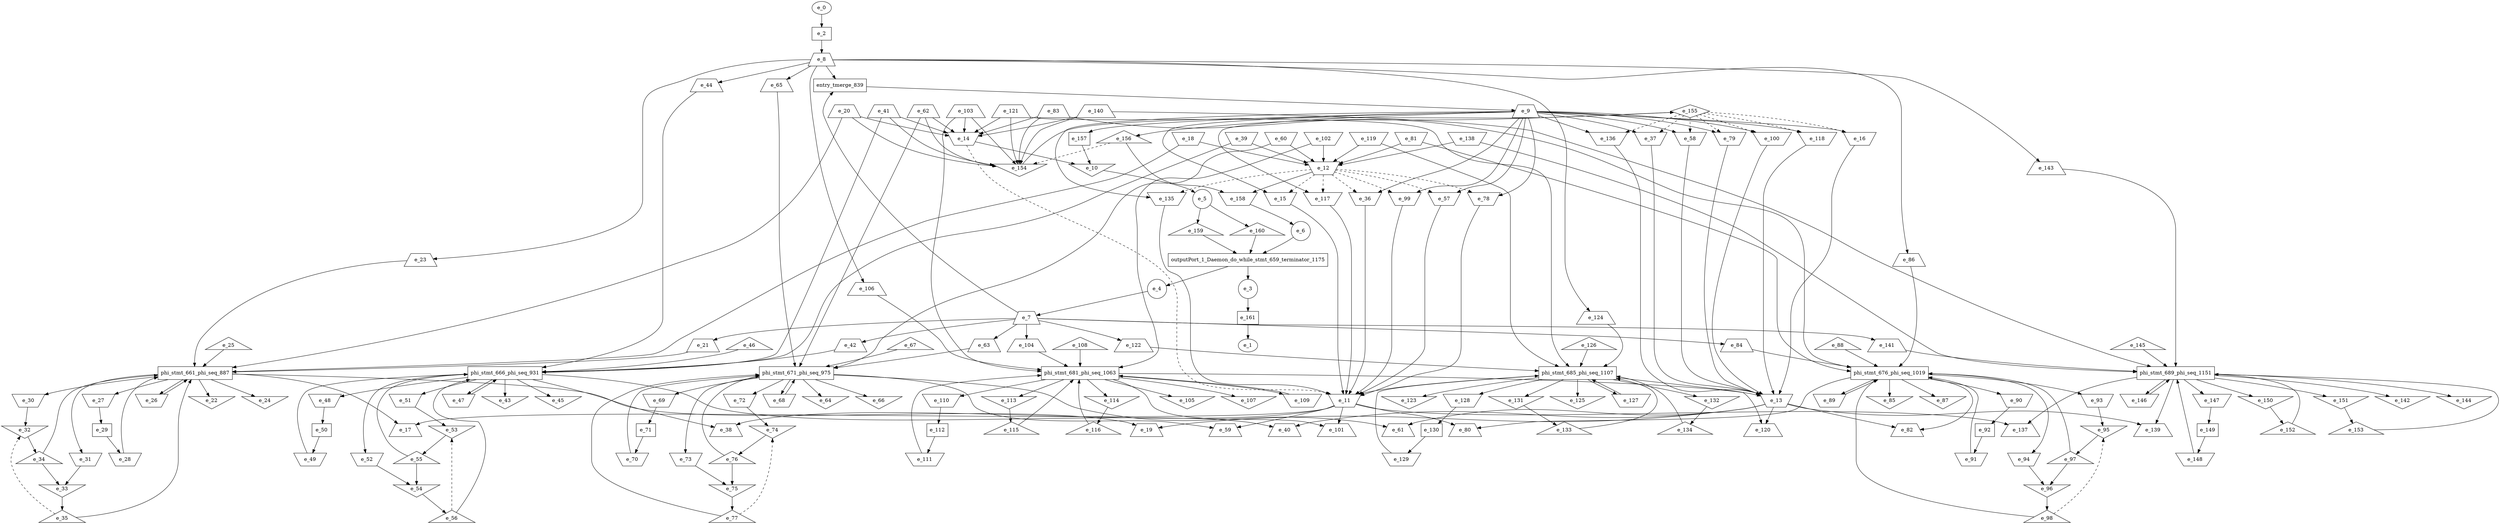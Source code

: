 digraph control_path {
  e_0: entry_node : n ;
  e_1: exit_node : s ;
  e_2 [shape = dot];
  e_3 [shape = circle];
  e_4 [shape = circle];
  e_5 [shape = circle];
  e_6 [shape = circle];
  e_7 [shape = trapezium];
  e_8 [shape = trapezium];
  e_9 [shape = trapezium];
  e_10 [shape = invtriangle];
  e_11 [shape = invtrapezium];
  e_12 [shape = invtrapezium];
  e_13 [shape = invtrapezium];
  e_14 [shape = invtrapezium];
  e_15 [shape = invtrapezium];
  e_16 [shape = invtrapezium];
  e_17 [shape = trapezium];
  e_18 [shape = invtrapezium];
  e_19 [shape = trapezium];
  e_20 [shape = trapezium];
  e_21 [shape = trapezium];
  e_22 [shape = invtriangle];
  e_23 [shape = trapezium];
  e_24 [shape = invtriangle];
  e_25 [shape = triangle];
  e_26 [shape = invtrapezium];
  e_27 [shape = invtrapezium];
  e_28 [shape = invtrapezium];
  e_29 [shape = dot];
  e_30 [shape = invtrapezium];
  e_31 [shape = invtrapezium];
  e_32 [shape = invtriangle];
  e_33 [shape = invtriangle];
  e_34 [shape = triangle];
  e_35 [shape = triangle];
  e_36 [shape = invtrapezium];
  e_37 [shape = invtrapezium];
  e_38 [shape = trapezium];
  e_39 [shape = invtrapezium];
  e_40 [shape = trapezium];
  e_41 [shape = trapezium];
  e_42 [shape = trapezium];
  e_43 [shape = invtriangle];
  e_44 [shape = trapezium];
  e_45 [shape = invtriangle];
  e_46 [shape = triangle];
  e_47 [shape = invtrapezium];
  e_48 [shape = invtrapezium];
  e_49 [shape = invtrapezium];
  e_50 [shape = dot];
  e_51 [shape = invtrapezium];
  e_52 [shape = invtrapezium];
  e_53 [shape = invtriangle];
  e_54 [shape = invtriangle];
  e_55 [shape = triangle];
  e_56 [shape = triangle];
  e_57 [shape = invtrapezium];
  e_58 [shape = invtrapezium];
  e_59 [shape = trapezium];
  e_60 [shape = invtrapezium];
  e_61 [shape = trapezium];
  e_62 [shape = trapezium];
  e_63 [shape = trapezium];
  e_64 [shape = invtriangle];
  e_65 [shape = trapezium];
  e_66 [shape = invtriangle];
  e_67 [shape = triangle];
  e_68 [shape = invtrapezium];
  e_69 [shape = invtrapezium];
  e_70 [shape = invtrapezium];
  e_71 [shape = dot];
  e_72 [shape = invtrapezium];
  e_73 [shape = invtrapezium];
  e_74 [shape = invtriangle];
  e_75 [shape = invtriangle];
  e_76 [shape = triangle];
  e_77 [shape = triangle];
  e_78 [shape = invtrapezium];
  e_79 [shape = invtrapezium];
  e_80 [shape = trapezium];
  e_81 [shape = invtrapezium];
  e_82 [shape = trapezium];
  e_83 [shape = trapezium];
  e_84 [shape = trapezium];
  e_85 [shape = invtriangle];
  e_86 [shape = trapezium];
  e_87 [shape = invtriangle];
  e_88 [shape = triangle];
  e_89 [shape = invtrapezium];
  e_90 [shape = invtrapezium];
  e_91 [shape = invtrapezium];
  e_92 [shape = dot];
  e_93 [shape = invtrapezium];
  e_94 [shape = invtrapezium];
  e_95 [shape = invtriangle];
  e_96 [shape = invtriangle];
  e_97 [shape = triangle];
  e_98 [shape = triangle];
  e_99 [shape = invtrapezium];
  e_100 [shape = invtrapezium];
  e_101 [shape = trapezium];
  e_102 [shape = invtrapezium];
  e_103 [shape = trapezium];
  e_104 [shape = trapezium];
  e_105 [shape = invtriangle];
  e_106 [shape = trapezium];
  e_107 [shape = invtriangle];
  e_108 [shape = triangle];
  e_109 [shape = invtrapezium];
  e_110 [shape = invtrapezium];
  e_111 [shape = invtrapezium];
  e_112 [shape = dot];
  e_113 [shape = invtriangle];
  e_114 [shape = invtriangle];
  e_115 [shape = triangle];
  e_116 [shape = triangle];
  e_117 [shape = invtrapezium];
  e_118 [shape = invtrapezium];
  e_119 [shape = invtrapezium];
  e_120 [shape = trapezium];
  e_121 [shape = trapezium];
  e_122 [shape = trapezium];
  e_123 [shape = invtriangle];
  e_124 [shape = trapezium];
  e_125 [shape = invtriangle];
  e_126 [shape = triangle];
  e_127 [shape = invtrapezium];
  e_128 [shape = invtrapezium];
  e_129 [shape = invtrapezium];
  e_130 [shape = dot];
  e_131 [shape = invtriangle];
  e_132 [shape = invtriangle];
  e_133 [shape = triangle];
  e_134 [shape = triangle];
  e_135 [shape = invtrapezium];
  e_136 [shape = invtrapezium];
  e_137 [shape = trapezium];
  e_138 [shape = invtrapezium];
  e_139 [shape = trapezium];
  e_140 [shape = trapezium];
  e_141 [shape = trapezium];
  e_142 [shape = invtriangle];
  e_143 [shape = trapezium];
  e_144 [shape = invtriangle];
  e_145 [shape = triangle];
  e_146 [shape = invtrapezium];
  e_147 [shape = invtrapezium];
  e_148 [shape = invtrapezium];
  e_149 [shape = dot];
  e_150 [shape = invtriangle];
  e_151 [shape = invtriangle];
  e_152 [shape = triangle];
  e_153 [shape = triangle];
  e_154 [shape = invtriangle];
  e_155 [shape = diamond];
  e_156 [shape = triangle];
  e_157 [shape = dot];
  e_158 [shape = invtrapezium];
  e_159 [shape = triangle];
  e_160 [shape = triangle];
  e_161 [shape = dot];
  e_161 -> e_1;
  e_0 -> e_2;
  e_10 -> e_5;
  e_158 -> e_6;
  e_4 -> e_7;
  e_2 -> e_8;
  e_157 -> e_10;
  e_14 -> e_10;
  e_135 -> e_11;
  e_117 -> e_11;
  e_15 -> e_11;
  e_36 -> e_11;
  e_57 -> e_11;
  e_78 -> e_11;
  e_99 -> e_11;
  e_14 -> e_11[style = dashed];
  e_102 -> e_12;
  e_119 -> e_12;
  e_138 -> e_12;
  e_18 -> e_12;
  e_39 -> e_12;
  e_60 -> e_12;
  e_81 -> e_12;
  e_136 -> e_13;
  e_118 -> e_13;
  e_16 -> e_13;
  e_37 -> e_13;
  e_58 -> e_13;
  e_79 -> e_13;
  e_100 -> e_13;
  e_140 -> e_14;
  e_103 -> e_14;
  e_121 -> e_14;
  e_20 -> e_14;
  e_41 -> e_14;
  e_62 -> e_14;
  e_83 -> e_14;
  e_9 -> e_15;
  e_12 -> e_15[style = dashed];
  e_9 -> e_16;
  e_155 -> e_16[style = dashed];
  e_11 -> e_17;
  e_13 -> e_19;
  e_7 -> e_21;
  e_8 -> e_23;
  e_29 -> e_28;
  e_27 -> e_29;
  e_30 -> e_32;
  e_35 -> e_32[style = dashed];
  e_31 -> e_33;
  e_34 -> e_33;
  e_32 -> e_34;
  e_33 -> e_35;
  e_9 -> e_36;
  e_12 -> e_36[style = dashed];
  e_9 -> e_37;
  e_155 -> e_37[style = dashed];
  e_11 -> e_38;
  e_13 -> e_40;
  e_7 -> e_42;
  e_8 -> e_44;
  e_50 -> e_49;
  e_48 -> e_50;
  e_51 -> e_53;
  e_56 -> e_53[style = dashed];
  e_52 -> e_54;
  e_55 -> e_54;
  e_53 -> e_55;
  e_54 -> e_56;
  e_9 -> e_57;
  e_12 -> e_57[style = dashed];
  e_9 -> e_58;
  e_155 -> e_58[style = dashed];
  e_11 -> e_59;
  e_13 -> e_61;
  e_7 -> e_63;
  e_8 -> e_65;
  e_71 -> e_70;
  e_69 -> e_71;
  e_72 -> e_74;
  e_77 -> e_74[style = dashed];
  e_73 -> e_75;
  e_76 -> e_75;
  e_74 -> e_76;
  e_75 -> e_77;
  e_9 -> e_78;
  e_12 -> e_78[style = dashed];
  e_9 -> e_79;
  e_155 -> e_79[style = dashed];
  e_11 -> e_80;
  e_13 -> e_82;
  e_7 -> e_84;
  e_8 -> e_86;
  e_92 -> e_91;
  e_90 -> e_92;
  e_93 -> e_95;
  e_98 -> e_95[style = dashed];
  e_94 -> e_96;
  e_97 -> e_96;
  e_95 -> e_97;
  e_96 -> e_98;
  e_9 -> e_99;
  e_12 -> e_99[style = dashed];
  e_9 -> e_100;
  e_155 -> e_100[style = dashed];
  e_11 -> e_101;
  e_7 -> e_104;
  e_8 -> e_106;
  e_112 -> e_111;
  e_110 -> e_112;
  e_113 -> e_115;
  e_114 -> e_116;
  e_9 -> e_117;
  e_12 -> e_117[style = dashed];
  e_9 -> e_118;
  e_155 -> e_118[style = dashed];
  e_13 -> e_120;
  e_7 -> e_122;
  e_8 -> e_124;
  e_130 -> e_129;
  e_128 -> e_130;
  e_131 -> e_133;
  e_132 -> e_134;
  e_9 -> e_135;
  e_12 -> e_135[style = dashed];
  e_9 -> e_136;
  e_155 -> e_136[style = dashed];
  e_11 -> e_137;
  e_13 -> e_139;
  e_7 -> e_141;
  e_8 -> e_143;
  e_149 -> e_148;
  e_147 -> e_149;
  e_150 -> e_152;
  e_151 -> e_153;
  e_140 -> e_154;
  e_103 -> e_154;
  e_121 -> e_154;
  e_20 -> e_154;
  e_41 -> e_154;
  e_62 -> e_154;
  e_83 -> e_154;
  e_156 -> e_154[style = dashed];
  e_154 -> e_155;
  e_155 -> e_156;
  e_9 -> e_157;
  e_156 -> e_158;
  e_12 -> e_158;
  e_5 -> e_159;
  e_5 -> e_160;
  e_3 -> e_161;
  outputPort_1_Daemon_do_while_stmt_659_terminator_1175 [shape=rectangle];
e_6 -> outputPort_1_Daemon_do_while_stmt_659_terminator_1175;
e_160 -> outputPort_1_Daemon_do_while_stmt_659_terminator_1175;
e_159 -> outputPort_1_Daemon_do_while_stmt_659_terminator_1175;
outputPort_1_Daemon_do_while_stmt_659_terminator_1175 -> e_4;
outputPort_1_Daemon_do_while_stmt_659_terminator_1175 -> e_3;
  phi_stmt_661_phi_seq_887 [shape=rectangle];
e_23 -> phi_stmt_661_phi_seq_887;
phi_stmt_661_phi_seq_887 -> e_26;
phi_stmt_661_phi_seq_887 -> e_27;
phi_stmt_661_phi_seq_887 -> e_24;
e_26 -> phi_stmt_661_phi_seq_887;
e_28 -> phi_stmt_661_phi_seq_887;
e_21 -> phi_stmt_661_phi_seq_887;
phi_stmt_661_phi_seq_887 -> e_30;
phi_stmt_661_phi_seq_887 -> e_31;
phi_stmt_661_phi_seq_887 -> e_22;
e_34 -> phi_stmt_661_phi_seq_887;
e_35 -> phi_stmt_661_phi_seq_887;
e_18 -> phi_stmt_661_phi_seq_887;
e_20 -> phi_stmt_661_phi_seq_887;
phi_stmt_661_phi_seq_887 -> e_17;
phi_stmt_661_phi_seq_887 -> e_19;
e_25 -> phi_stmt_661_phi_seq_887;
  phi_stmt_666_phi_seq_931 [shape=rectangle];
e_44 -> phi_stmt_666_phi_seq_931;
phi_stmt_666_phi_seq_931 -> e_47;
phi_stmt_666_phi_seq_931 -> e_48;
phi_stmt_666_phi_seq_931 -> e_45;
e_47 -> phi_stmt_666_phi_seq_931;
e_49 -> phi_stmt_666_phi_seq_931;
e_42 -> phi_stmt_666_phi_seq_931;
phi_stmt_666_phi_seq_931 -> e_51;
phi_stmt_666_phi_seq_931 -> e_52;
phi_stmt_666_phi_seq_931 -> e_43;
e_55 -> phi_stmt_666_phi_seq_931;
e_56 -> phi_stmt_666_phi_seq_931;
e_39 -> phi_stmt_666_phi_seq_931;
e_41 -> phi_stmt_666_phi_seq_931;
phi_stmt_666_phi_seq_931 -> e_38;
phi_stmt_666_phi_seq_931 -> e_40;
e_46 -> phi_stmt_666_phi_seq_931;
  phi_stmt_671_phi_seq_975 [shape=rectangle];
e_65 -> phi_stmt_671_phi_seq_975;
phi_stmt_671_phi_seq_975 -> e_68;
phi_stmt_671_phi_seq_975 -> e_69;
phi_stmt_671_phi_seq_975 -> e_66;
e_68 -> phi_stmt_671_phi_seq_975;
e_70 -> phi_stmt_671_phi_seq_975;
e_63 -> phi_stmt_671_phi_seq_975;
phi_stmt_671_phi_seq_975 -> e_72;
phi_stmt_671_phi_seq_975 -> e_73;
phi_stmt_671_phi_seq_975 -> e_64;
e_76 -> phi_stmt_671_phi_seq_975;
e_77 -> phi_stmt_671_phi_seq_975;
e_60 -> phi_stmt_671_phi_seq_975;
e_62 -> phi_stmt_671_phi_seq_975;
phi_stmt_671_phi_seq_975 -> e_59;
phi_stmt_671_phi_seq_975 -> e_61;
e_67 -> phi_stmt_671_phi_seq_975;
  phi_stmt_676_phi_seq_1019 [shape=rectangle];
e_86 -> phi_stmt_676_phi_seq_1019;
phi_stmt_676_phi_seq_1019 -> e_89;
phi_stmt_676_phi_seq_1019 -> e_90;
phi_stmt_676_phi_seq_1019 -> e_87;
e_89 -> phi_stmt_676_phi_seq_1019;
e_91 -> phi_stmt_676_phi_seq_1019;
e_84 -> phi_stmt_676_phi_seq_1019;
phi_stmt_676_phi_seq_1019 -> e_93;
phi_stmt_676_phi_seq_1019 -> e_94;
phi_stmt_676_phi_seq_1019 -> e_85;
e_97 -> phi_stmt_676_phi_seq_1019;
e_98 -> phi_stmt_676_phi_seq_1019;
e_81 -> phi_stmt_676_phi_seq_1019;
e_83 -> phi_stmt_676_phi_seq_1019;
phi_stmt_676_phi_seq_1019 -> e_80;
phi_stmt_676_phi_seq_1019 -> e_82;
e_88 -> phi_stmt_676_phi_seq_1019;
  phi_stmt_681_phi_seq_1063 [shape=rectangle];
e_106 -> phi_stmt_681_phi_seq_1063;
phi_stmt_681_phi_seq_1063 -> e_109;
phi_stmt_681_phi_seq_1063 -> e_110;
phi_stmt_681_phi_seq_1063 -> e_107;
e_109 -> phi_stmt_681_phi_seq_1063;
e_111 -> phi_stmt_681_phi_seq_1063;
e_104 -> phi_stmt_681_phi_seq_1063;
phi_stmt_681_phi_seq_1063 -> e_113;
phi_stmt_681_phi_seq_1063 -> e_114;
phi_stmt_681_phi_seq_1063 -> e_105;
e_115 -> phi_stmt_681_phi_seq_1063;
e_116 -> phi_stmt_681_phi_seq_1063;
e_102 -> phi_stmt_681_phi_seq_1063;
e_103 -> phi_stmt_681_phi_seq_1063;
phi_stmt_681_phi_seq_1063 -> e_101;
phi_stmt_681_phi_seq_1063 -> e_13;
e_108 -> phi_stmt_681_phi_seq_1063;
  phi_stmt_685_phi_seq_1107 [shape=rectangle];
e_124 -> phi_stmt_685_phi_seq_1107;
phi_stmt_685_phi_seq_1107 -> e_127;
phi_stmt_685_phi_seq_1107 -> e_128;
phi_stmt_685_phi_seq_1107 -> e_125;
e_127 -> phi_stmt_685_phi_seq_1107;
e_129 -> phi_stmt_685_phi_seq_1107;
e_122 -> phi_stmt_685_phi_seq_1107;
phi_stmt_685_phi_seq_1107 -> e_131;
phi_stmt_685_phi_seq_1107 -> e_132;
phi_stmt_685_phi_seq_1107 -> e_123;
e_133 -> phi_stmt_685_phi_seq_1107;
e_134 -> phi_stmt_685_phi_seq_1107;
e_119 -> phi_stmt_685_phi_seq_1107;
e_121 -> phi_stmt_685_phi_seq_1107;
phi_stmt_685_phi_seq_1107 -> e_11;
phi_stmt_685_phi_seq_1107 -> e_120;
e_126 -> phi_stmt_685_phi_seq_1107;
  phi_stmt_689_phi_seq_1151 [shape=rectangle];
e_143 -> phi_stmt_689_phi_seq_1151;
phi_stmt_689_phi_seq_1151 -> e_146;
phi_stmt_689_phi_seq_1151 -> e_147;
phi_stmt_689_phi_seq_1151 -> e_144;
e_146 -> phi_stmt_689_phi_seq_1151;
e_148 -> phi_stmt_689_phi_seq_1151;
e_141 -> phi_stmt_689_phi_seq_1151;
phi_stmt_689_phi_seq_1151 -> e_150;
phi_stmt_689_phi_seq_1151 -> e_151;
phi_stmt_689_phi_seq_1151 -> e_142;
e_152 -> phi_stmt_689_phi_seq_1151;
e_153 -> phi_stmt_689_phi_seq_1151;
e_138 -> phi_stmt_689_phi_seq_1151;
e_140 -> phi_stmt_689_phi_seq_1151;
phi_stmt_689_phi_seq_1151 -> e_137;
phi_stmt_689_phi_seq_1151 -> e_139;
e_145 -> phi_stmt_689_phi_seq_1151;
entry_tmerge_839 [shape = rectangle]; 
e_7 -> entry_tmerge_839;
e_8 -> entry_tmerge_839;
entry_tmerge_839 -> e_9;
}
